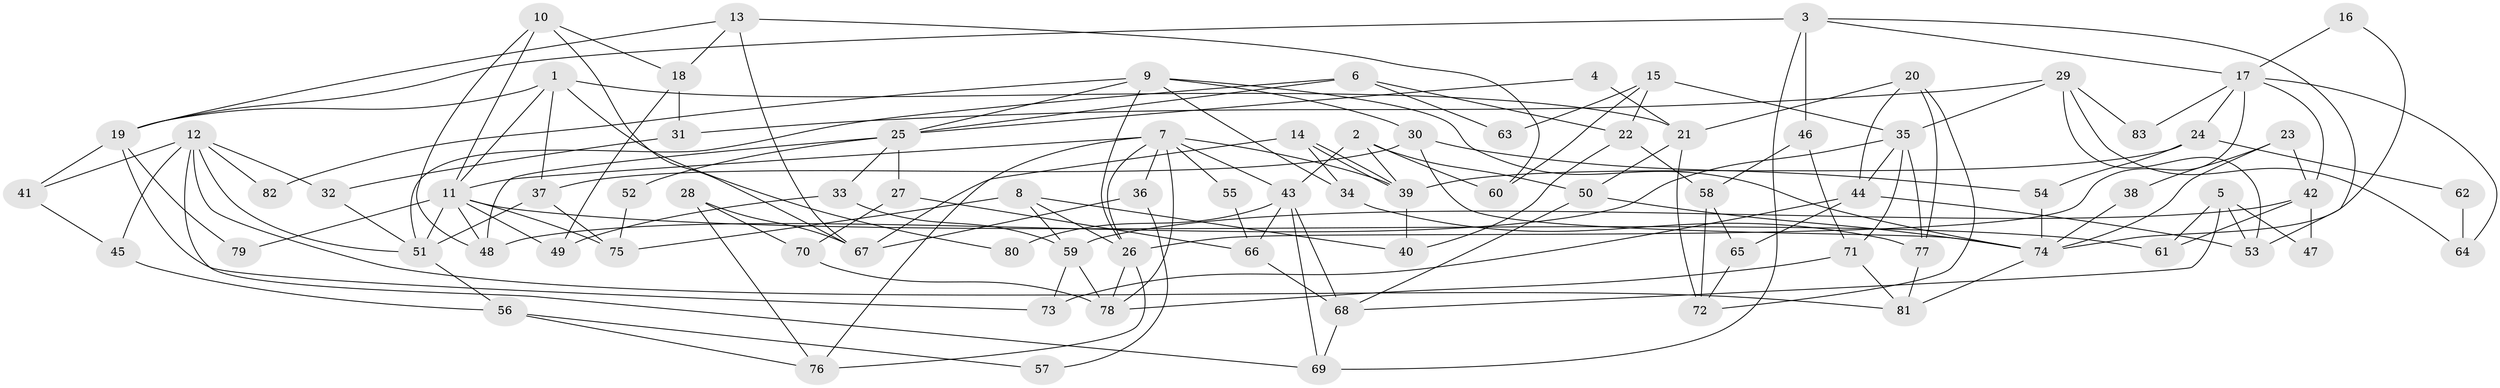 // Generated by graph-tools (version 1.1) at 2025/50/03/09/25 03:50:05]
// undirected, 83 vertices, 166 edges
graph export_dot {
graph [start="1"]
  node [color=gray90,style=filled];
  1;
  2;
  3;
  4;
  5;
  6;
  7;
  8;
  9;
  10;
  11;
  12;
  13;
  14;
  15;
  16;
  17;
  18;
  19;
  20;
  21;
  22;
  23;
  24;
  25;
  26;
  27;
  28;
  29;
  30;
  31;
  32;
  33;
  34;
  35;
  36;
  37;
  38;
  39;
  40;
  41;
  42;
  43;
  44;
  45;
  46;
  47;
  48;
  49;
  50;
  51;
  52;
  53;
  54;
  55;
  56;
  57;
  58;
  59;
  60;
  61;
  62;
  63;
  64;
  65;
  66;
  67;
  68;
  69;
  70;
  71;
  72;
  73;
  74;
  75;
  76;
  77;
  78;
  79;
  80;
  81;
  82;
  83;
  1 -- 21;
  1 -- 11;
  1 -- 19;
  1 -- 37;
  1 -- 80;
  2 -- 39;
  2 -- 43;
  2 -- 50;
  2 -- 60;
  3 -- 69;
  3 -- 17;
  3 -- 19;
  3 -- 46;
  3 -- 53;
  4 -- 25;
  4 -- 21;
  5 -- 68;
  5 -- 61;
  5 -- 47;
  5 -- 53;
  6 -- 51;
  6 -- 25;
  6 -- 22;
  6 -- 63;
  7 -- 11;
  7 -- 78;
  7 -- 26;
  7 -- 36;
  7 -- 39;
  7 -- 43;
  7 -- 55;
  7 -- 76;
  8 -- 26;
  8 -- 40;
  8 -- 59;
  8 -- 75;
  9 -- 25;
  9 -- 26;
  9 -- 30;
  9 -- 34;
  9 -- 74;
  9 -- 82;
  10 -- 48;
  10 -- 67;
  10 -- 11;
  10 -- 18;
  11 -- 51;
  11 -- 48;
  11 -- 49;
  11 -- 61;
  11 -- 75;
  11 -- 79;
  12 -- 41;
  12 -- 81;
  12 -- 32;
  12 -- 45;
  12 -- 51;
  12 -- 69;
  12 -- 82;
  13 -- 18;
  13 -- 19;
  13 -- 60;
  13 -- 67;
  14 -- 34;
  14 -- 39;
  14 -- 39;
  14 -- 67;
  15 -- 35;
  15 -- 60;
  15 -- 22;
  15 -- 63;
  16 -- 74;
  16 -- 17;
  17 -- 26;
  17 -- 24;
  17 -- 42;
  17 -- 64;
  17 -- 83;
  18 -- 31;
  18 -- 49;
  19 -- 41;
  19 -- 73;
  19 -- 79;
  20 -- 72;
  20 -- 44;
  20 -- 21;
  20 -- 77;
  21 -- 50;
  21 -- 72;
  22 -- 40;
  22 -- 58;
  23 -- 74;
  23 -- 42;
  23 -- 38;
  24 -- 39;
  24 -- 54;
  24 -- 62;
  25 -- 27;
  25 -- 48;
  25 -- 33;
  25 -- 52;
  26 -- 78;
  26 -- 76;
  27 -- 70;
  27 -- 66;
  28 -- 67;
  28 -- 76;
  28 -- 70;
  29 -- 35;
  29 -- 53;
  29 -- 31;
  29 -- 64;
  29 -- 83;
  30 -- 37;
  30 -- 54;
  30 -- 74;
  31 -- 32;
  32 -- 51;
  33 -- 49;
  33 -- 59;
  34 -- 77;
  35 -- 77;
  35 -- 44;
  35 -- 48;
  35 -- 71;
  36 -- 67;
  36 -- 57;
  37 -- 75;
  37 -- 51;
  38 -- 74;
  39 -- 40;
  41 -- 45;
  42 -- 59;
  42 -- 47;
  42 -- 61;
  43 -- 69;
  43 -- 66;
  43 -- 68;
  43 -- 80;
  44 -- 73;
  44 -- 53;
  44 -- 65;
  45 -- 56;
  46 -- 58;
  46 -- 71;
  50 -- 74;
  50 -- 68;
  51 -- 56;
  52 -- 75;
  54 -- 74;
  55 -- 66;
  56 -- 76;
  56 -- 57;
  58 -- 65;
  58 -- 72;
  59 -- 73;
  59 -- 78;
  62 -- 64;
  65 -- 72;
  66 -- 68;
  68 -- 69;
  70 -- 78;
  71 -- 78;
  71 -- 81;
  74 -- 81;
  77 -- 81;
}
